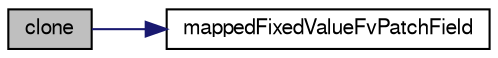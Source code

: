 digraph "clone"
{
  bgcolor="transparent";
  edge [fontname="FreeSans",fontsize="10",labelfontname="FreeSans",labelfontsize="10"];
  node [fontname="FreeSans",fontsize="10",shape=record];
  rankdir="LR";
  Node653 [label="clone",height=0.2,width=0.4,color="black", fillcolor="grey75", style="filled", fontcolor="black"];
  Node653 -> Node654 [color="midnightblue",fontsize="10",style="solid",fontname="FreeSans"];
  Node654 [label="mappedFixedValueFvPatchField",height=0.2,width=0.4,color="black",URL="$a22174.html#aac902eccc2442736fe4afc1e0474d1e2",tooltip="Construct from patch and internal field. "];
}
